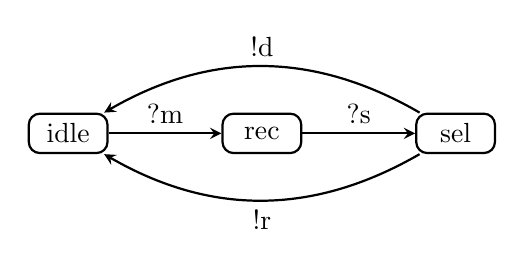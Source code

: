 %!TEX root = ../MCSS.tex
\begin{tikzpicture}[
state/.style={draw,rounded corners, minimum height=.5cm},
every node/.style={node distance = 70},
every path/.style={draw,->, >=stealth, thick, minimum width=1cm},
]

\node[state] (i) at (0,0) {idle};
\node[state] (r) [right of = i] {rec};
\node[state] (s) [right of = r] {sel};

\path
    (i) edge                          node[above] {?m} (r)
    (r) edge                         node[above] {?s} (s)
    (s) edge[bend right]  node[above] {!d} (i)
    (s) edge[bend left]    node[below] {!r} (i)
;

\end{tikzpicture}